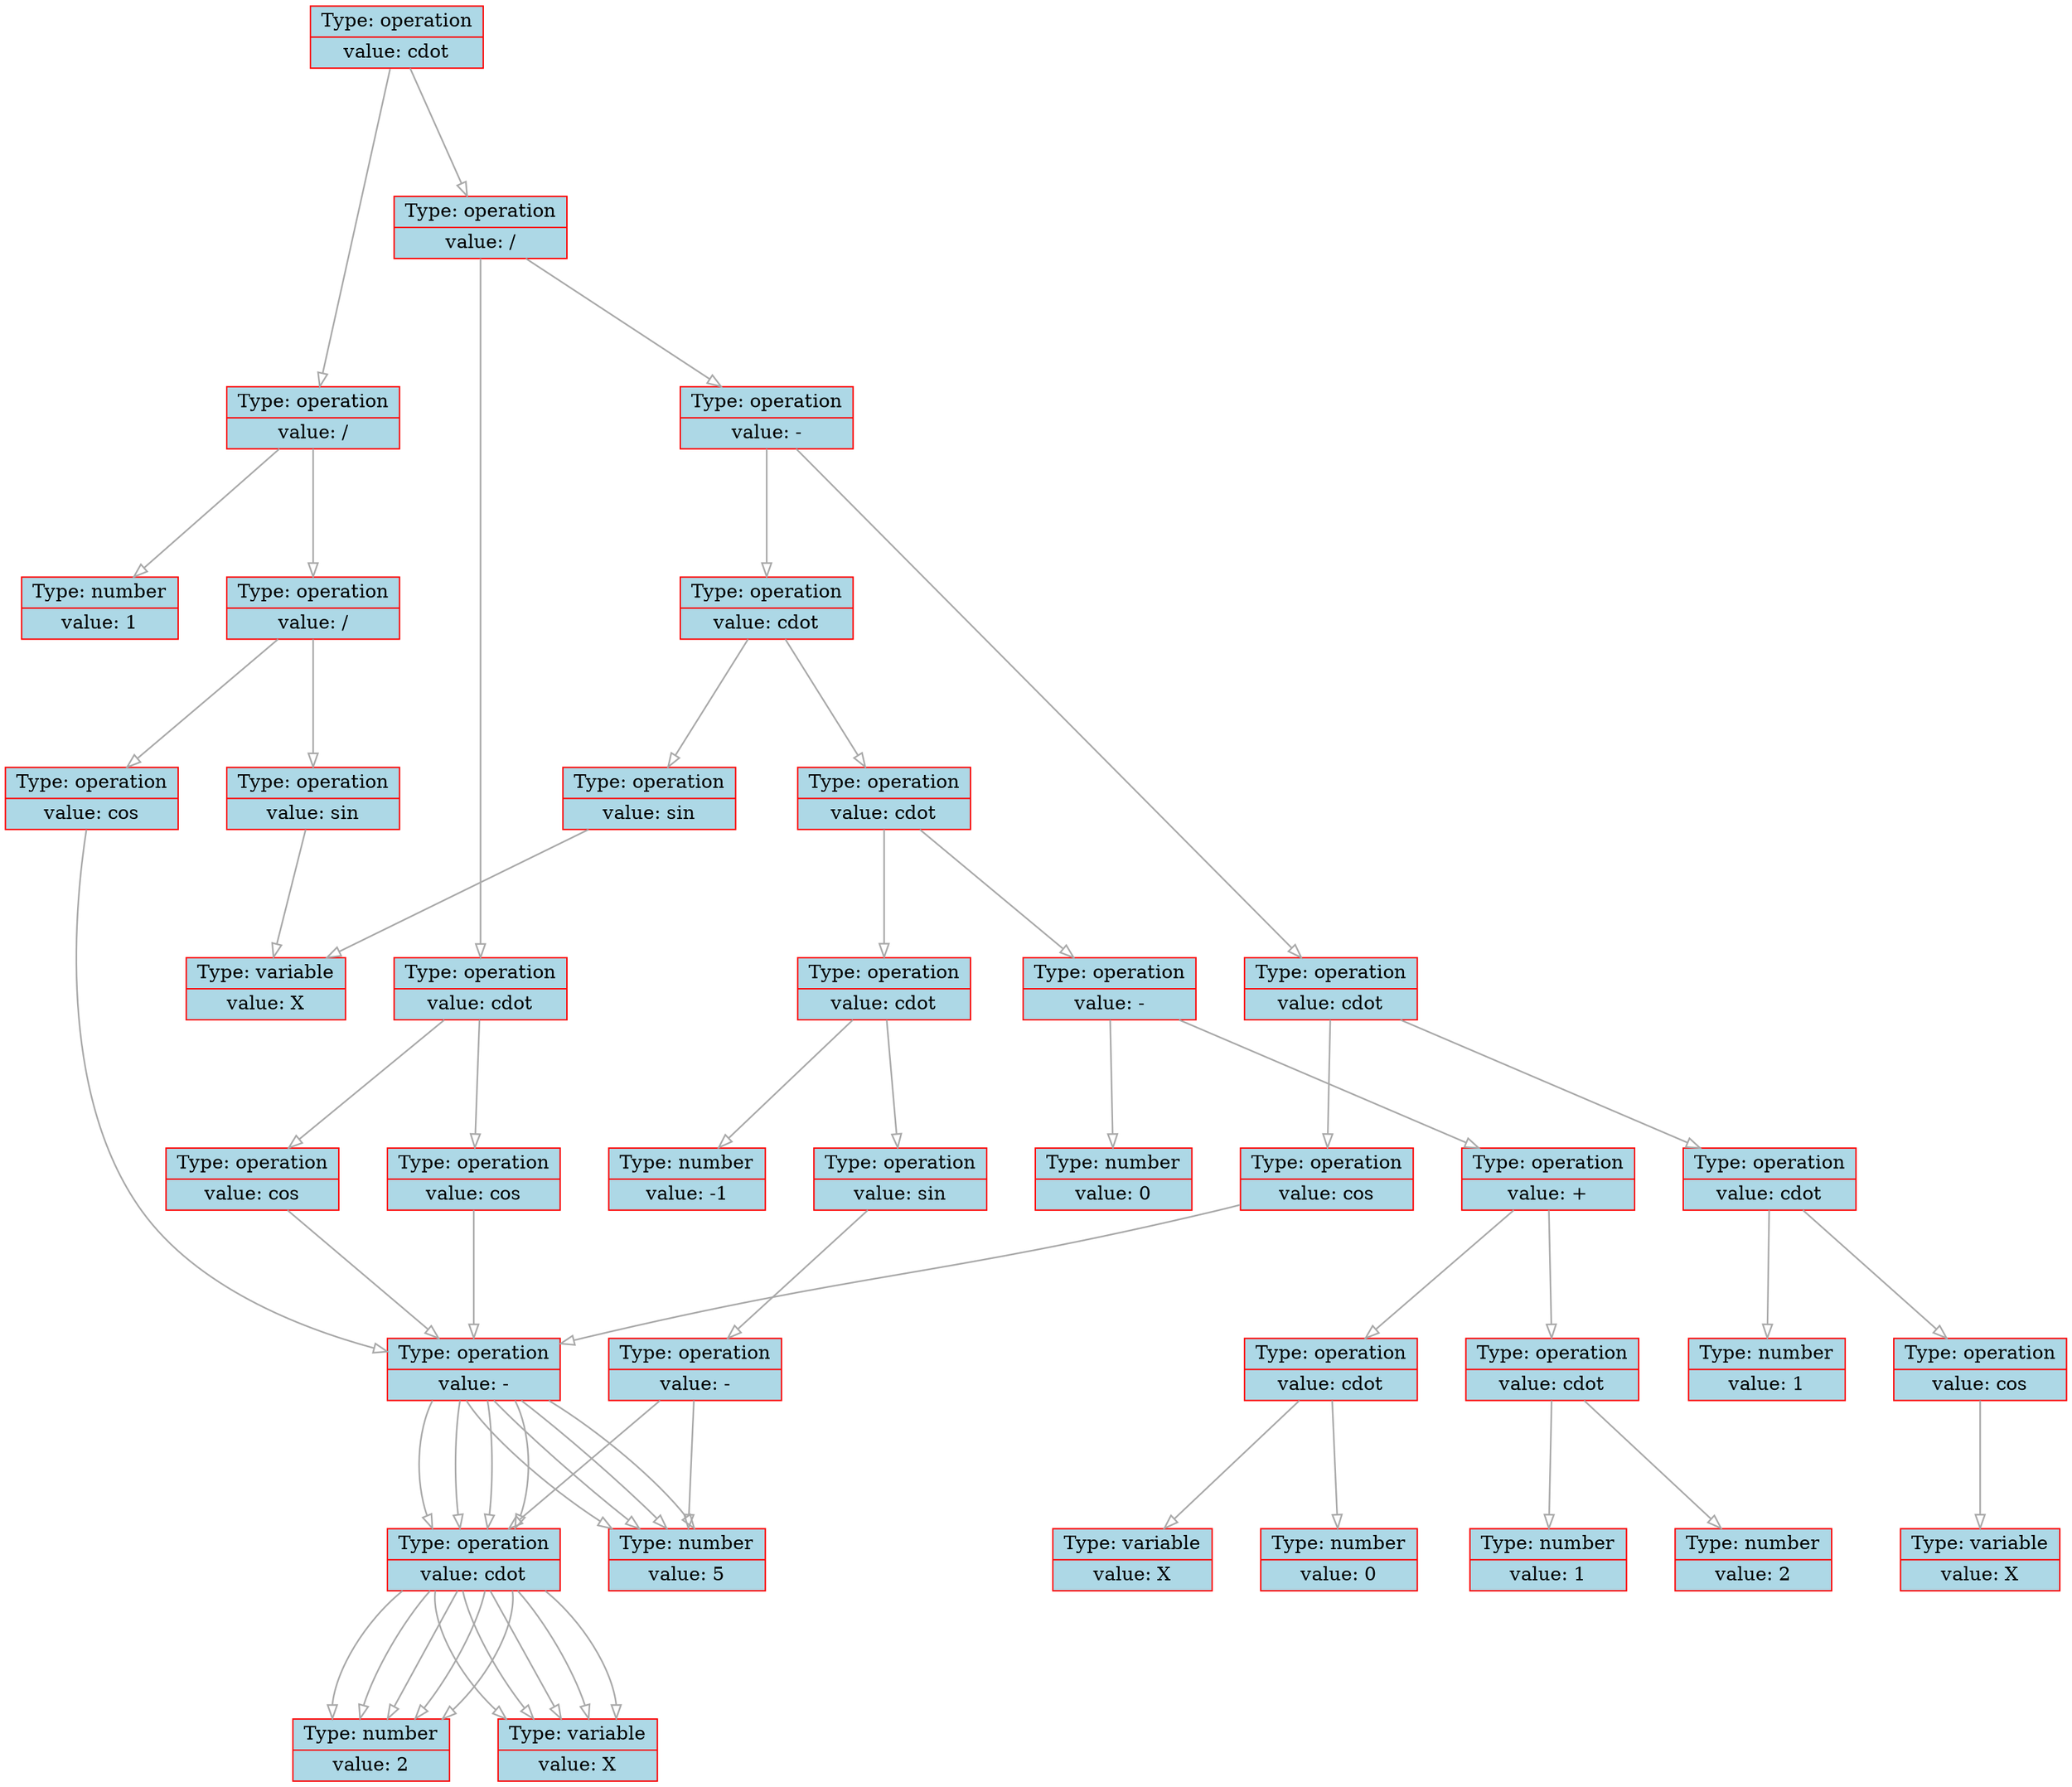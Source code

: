 
    digraph g {
        dpi      = 200;
        fontname = "Comic Sans MS";
        fontsize = 20;
        rankdir   =  TB;
        edge [color = darkgrey, arrowhead = onormal, arrowsize = 1, penwidth = 1.2]
        graph[fillcolor = lightgreen, ranksep = 1.3, nodesep = 0.5,
        style = "rounded, filled",color = green, penwidth = 2]

    Node0000028d5f256db0[shape=record, width=0.2, style="filled", color="red", fillcolor="lightblue",label=" {Type: operation | value: \cdot}"] 
 
Node0000028d5f256d20[shape=record, width=0.2, style="filled", color="red", fillcolor="lightblue",label=" {Type: operation | value: /}"] 
 
Node0000028d5f256780[shape=record, width=0.2, style="filled", color="red", fillcolor="lightblue",label=" {Type: number | value: 1}"] 
 
Node0000028d5f256d80[shape=record, width=0.2, style="filled", color="red", fillcolor="lightblue",label=" {Type: operation | value: /}"] 
 
Node0000028d5f2516b0[shape=record, width=0.2, style="filled", color="red", fillcolor="lightblue",label=" {Type: operation | value: sin}"] 
 
Node0000028d5f251680[shape=record, width=0.2, style="filled", color="red", fillcolor="lightblue",label=" {Type: variable | value: X}"] 
 
Node0000028d5f2517d0[shape=record, width=0.2, style="filled", color="red", fillcolor="lightblue",label=" {Type: operation | value: cos}"] 
 
Node0000028d5f2517a0[shape=record, width=0.2, style="filled", color="red", fillcolor="lightblue",label=" {Type: operation | value: -}"] 
 
Node0000028d5f251740[shape=record, width=0.2, style="filled", color="red", fillcolor="lightblue",label=" {Type: operation | value: \cdot}"] 
 
Node0000028d5f2516e0[shape=record, width=0.2, style="filled", color="red", fillcolor="lightblue",label=" {Type: number | value: 2}"] 
 
Node0000028d5f251710[shape=record, width=0.2, style="filled", color="red", fillcolor="lightblue",label=" {Type: variable | value: X}"] 
 
Node0000028d5f251770[shape=record, width=0.2, style="filled", color="red", fillcolor="lightblue",label=" {Type: number | value: 5}"] 
 
Node0000028d5f256c60[shape=record, width=0.2, style="filled", color="red", fillcolor="lightblue",label=" {Type: operation | value: /}"] 
 
Node0000028d5f256ab0[shape=record, width=0.2, style="filled", color="red", fillcolor="lightblue",label=" {Type: operation | value: -}"] 
 
Node0000028d5f256900[shape=record, width=0.2, style="filled", color="red", fillcolor="lightblue",label=" {Type: operation | value: \cdot}"] 
 
Node0000028d5f256720[shape=record, width=0.2, style="filled", color="red", fillcolor="lightblue",label=" {Type: operation | value: \cdot}"] 
 
Node0000028d5f256c00[shape=record, width=0.2, style="filled", color="red", fillcolor="lightblue",label=" {Type: operation | value: cos}"] 
 
Node0000028d5f251c10[shape=record, width=0.2, style="filled", color="red", fillcolor="lightblue",label=" {Type: variable | value: X}"] 
 
Node0000028d5f251bb0[shape=record, width=0.2, style="filled", color="red", fillcolor="lightblue",label=" {Type: number | value: 1}"] 
 
Node0000028d5f251b80[shape=record, width=0.2, style="filled", color="red", fillcolor="lightblue",label=" {Type: operation | value: cos}"] 
 
Node0000028d5f2517a0[shape=record, width=0.2, style="filled", color="red", fillcolor="lightblue",label=" {Type: operation | value: -}"] 
 
Node0000028d5f251740[shape=record, width=0.2, style="filled", color="red", fillcolor="lightblue",label=" {Type: operation | value: \cdot}"] 
 
Node0000028d5f2516e0[shape=record, width=0.2, style="filled", color="red", fillcolor="lightblue",label=" {Type: number | value: 2}"] 
 
Node0000028d5f251710[shape=record, width=0.2, style="filled", color="red", fillcolor="lightblue",label=" {Type: variable | value: X}"] 
 
Node0000028d5f251770[shape=record, width=0.2, style="filled", color="red", fillcolor="lightblue",label=" {Type: number | value: 5}"] 
 
Node0000028d5f251b50[shape=record, width=0.2, style="filled", color="red", fillcolor="lightblue",label=" {Type: operation | value: \cdot}"] 
 
Node0000028d5f251b20[shape=record, width=0.2, style="filled", color="red", fillcolor="lightblue",label=" {Type: operation | value: sin}"] 
 
Node0000028d5f251680[shape=record, width=0.2, style="filled", color="red", fillcolor="lightblue",label=" {Type: variable | value: X}"] 
 
Node0000028d5f251ac0[shape=record, width=0.2, style="filled", color="red", fillcolor="lightblue",label=" {Type: operation | value: \cdot}"] 
 
Node0000028d5f251cd0[shape=record, width=0.2, style="filled", color="red", fillcolor="lightblue",label=" {Type: operation | value: \cdot}"] 
 
Node0000028d5f2519d0[shape=record, width=0.2, style="filled", color="red", fillcolor="lightblue",label=" {Type: number | value: -1}"] 
 
Node0000028d5f251ca0[shape=record, width=0.2, style="filled", color="red", fillcolor="lightblue",label=" {Type: operation | value: sin}"] 
 
Node0000028d5f251a90[shape=record, width=0.2, style="filled", color="red", fillcolor="lightblue",label=" {Type: operation | value: -}"] 
 
Node0000028d5f251740[shape=record, width=0.2, style="filled", color="red", fillcolor="lightblue",label=" {Type: operation | value: \cdot}"] 
 
Node0000028d5f2516e0[shape=record, width=0.2, style="filled", color="red", fillcolor="lightblue",label=" {Type: number | value: 2}"] 
 
Node0000028d5f251710[shape=record, width=0.2, style="filled", color="red", fillcolor="lightblue",label=" {Type: variable | value: X}"] 
 
Node0000028d5f251770[shape=record, width=0.2, style="filled", color="red", fillcolor="lightblue",label=" {Type: number | value: 5}"] 
 
Node0000028d5f2519a0[shape=record, width=0.2, style="filled", color="red", fillcolor="lightblue",label=" {Type: operation | value: -}"] 
 
Node0000028d5f251970[shape=record, width=0.2, style="filled", color="red", fillcolor="lightblue",label=" {Type: operation | value: +}"] 
 
Node0000028d5f251a60[shape=record, width=0.2, style="filled", color="red", fillcolor="lightblue",label=" {Type: operation | value: \cdot}"] 
 
Node0000028d5f251c40[shape=record, width=0.2, style="filled", color="red", fillcolor="lightblue",label=" {Type: number | value: 0}"] 
 
Node0000028d5f251a00[shape=record, width=0.2, style="filled", color="red", fillcolor="lightblue",label=" {Type: variable | value: X}"] 
 
Node0000028d5f251be0[shape=record, width=0.2, style="filled", color="red", fillcolor="lightblue",label=" {Type: operation | value: \cdot}"] 
 
Node0000028d5f251af0[shape=record, width=0.2, style="filled", color="red", fillcolor="lightblue",label=" {Type: number | value: 2}"] 
 
Node0000028d5f251a30[shape=record, width=0.2, style="filled", color="red", fillcolor="lightblue",label=" {Type: number | value: 1}"] 
 
Node0000028d5f251c70[shape=record, width=0.2, style="filled", color="red", fillcolor="lightblue",label=" {Type: number | value: 0}"] 
 
Node0000028d5f2518f0[shape=record, width=0.2, style="filled", color="red", fillcolor="lightblue",label=" {Type: operation | value: \cdot}"] 
 
Node0000028d5f2518c0[shape=record, width=0.2, style="filled", color="red", fillcolor="lightblue",label=" {Type: operation | value: cos}"] 
 
Node0000028d5f2517a0[shape=record, width=0.2, style="filled", color="red", fillcolor="lightblue",label=" {Type: operation | value: -}"] 
 
Node0000028d5f251740[shape=record, width=0.2, style="filled", color="red", fillcolor="lightblue",label=" {Type: operation | value: \cdot}"] 
 
Node0000028d5f2516e0[shape=record, width=0.2, style="filled", color="red", fillcolor="lightblue",label=" {Type: number | value: 2}"] 
 
Node0000028d5f251710[shape=record, width=0.2, style="filled", color="red", fillcolor="lightblue",label=" {Type: variable | value: X}"] 
 
Node0000028d5f251770[shape=record, width=0.2, style="filled", color="red", fillcolor="lightblue",label=" {Type: number | value: 5}"] 
 
Node0000028d5f251890[shape=record, width=0.2, style="filled", color="red", fillcolor="lightblue",label=" {Type: operation | value: cos}"] 
 
Node0000028d5f2517a0[shape=record, width=0.2, style="filled", color="red", fillcolor="lightblue",label=" {Type: operation | value: -}"] 
 
Node0000028d5f251740[shape=record, width=0.2, style="filled", color="red", fillcolor="lightblue",label=" {Type: operation | value: \cdot}"] 
 
Node0000028d5f2516e0[shape=record, width=0.2, style="filled", color="red", fillcolor="lightblue",label=" {Type: number | value: 2}"] 
 
Node0000028d5f251710[shape=record, width=0.2, style="filled", color="red", fillcolor="lightblue",label=" {Type: variable | value: X}"] 
 
Node0000028d5f251770[shape=record, width=0.2, style="filled", color="red", fillcolor="lightblue",label=" {Type: number | value: 5}"] 
 
Node0000028d5f256db0->Node0000028d5f256d20
Node0000028d5f256d20->Node0000028d5f256780
Node0000028d5f256d20->Node0000028d5f256d80
Node0000028d5f256d80->Node0000028d5f2516b0
Node0000028d5f2516b0->Node0000028d5f251680
Node0000028d5f256d80->Node0000028d5f2517d0
Node0000028d5f2517d0->Node0000028d5f2517a0
Node0000028d5f2517a0->Node0000028d5f251740
Node0000028d5f251740->Node0000028d5f2516e0
Node0000028d5f251740->Node0000028d5f251710
Node0000028d5f2517a0->Node0000028d5f251770
Node0000028d5f256db0->Node0000028d5f256c60
Node0000028d5f256c60->Node0000028d5f256ab0
Node0000028d5f256ab0->Node0000028d5f256900
Node0000028d5f256900->Node0000028d5f256720
Node0000028d5f256720->Node0000028d5f256c00
Node0000028d5f256c00->Node0000028d5f251c10
Node0000028d5f256720->Node0000028d5f251bb0
Node0000028d5f256900->Node0000028d5f251b80
Node0000028d5f251b80->Node0000028d5f2517a0
Node0000028d5f2517a0->Node0000028d5f251740
Node0000028d5f251740->Node0000028d5f2516e0
Node0000028d5f251740->Node0000028d5f251710
Node0000028d5f2517a0->Node0000028d5f251770
Node0000028d5f256ab0->Node0000028d5f251b50
Node0000028d5f251b50->Node0000028d5f251b20
Node0000028d5f251b20->Node0000028d5f251680
Node0000028d5f251b50->Node0000028d5f251ac0
Node0000028d5f251ac0->Node0000028d5f251cd0
Node0000028d5f251cd0->Node0000028d5f2519d0
Node0000028d5f251cd0->Node0000028d5f251ca0
Node0000028d5f251ca0->Node0000028d5f251a90
Node0000028d5f251a90->Node0000028d5f251740
Node0000028d5f251740->Node0000028d5f2516e0
Node0000028d5f251740->Node0000028d5f251710
Node0000028d5f251a90->Node0000028d5f251770
Node0000028d5f251ac0->Node0000028d5f2519a0
Node0000028d5f2519a0->Node0000028d5f251970
Node0000028d5f251970->Node0000028d5f251a60
Node0000028d5f251a60->Node0000028d5f251c40
Node0000028d5f251a60->Node0000028d5f251a00
Node0000028d5f251970->Node0000028d5f251be0
Node0000028d5f251be0->Node0000028d5f251af0
Node0000028d5f251be0->Node0000028d5f251a30
Node0000028d5f2519a0->Node0000028d5f251c70
Node0000028d5f256c60->Node0000028d5f2518f0
Node0000028d5f2518f0->Node0000028d5f2518c0
Node0000028d5f2518c0->Node0000028d5f2517a0
Node0000028d5f2517a0->Node0000028d5f251740
Node0000028d5f251740->Node0000028d5f2516e0
Node0000028d5f251740->Node0000028d5f251710
Node0000028d5f2517a0->Node0000028d5f251770
Node0000028d5f2518f0->Node0000028d5f251890
Node0000028d5f251890->Node0000028d5f2517a0
Node0000028d5f2517a0->Node0000028d5f251740
Node0000028d5f251740->Node0000028d5f2516e0
Node0000028d5f251740->Node0000028d5f251710
Node0000028d5f2517a0->Node0000028d5f251770
}
